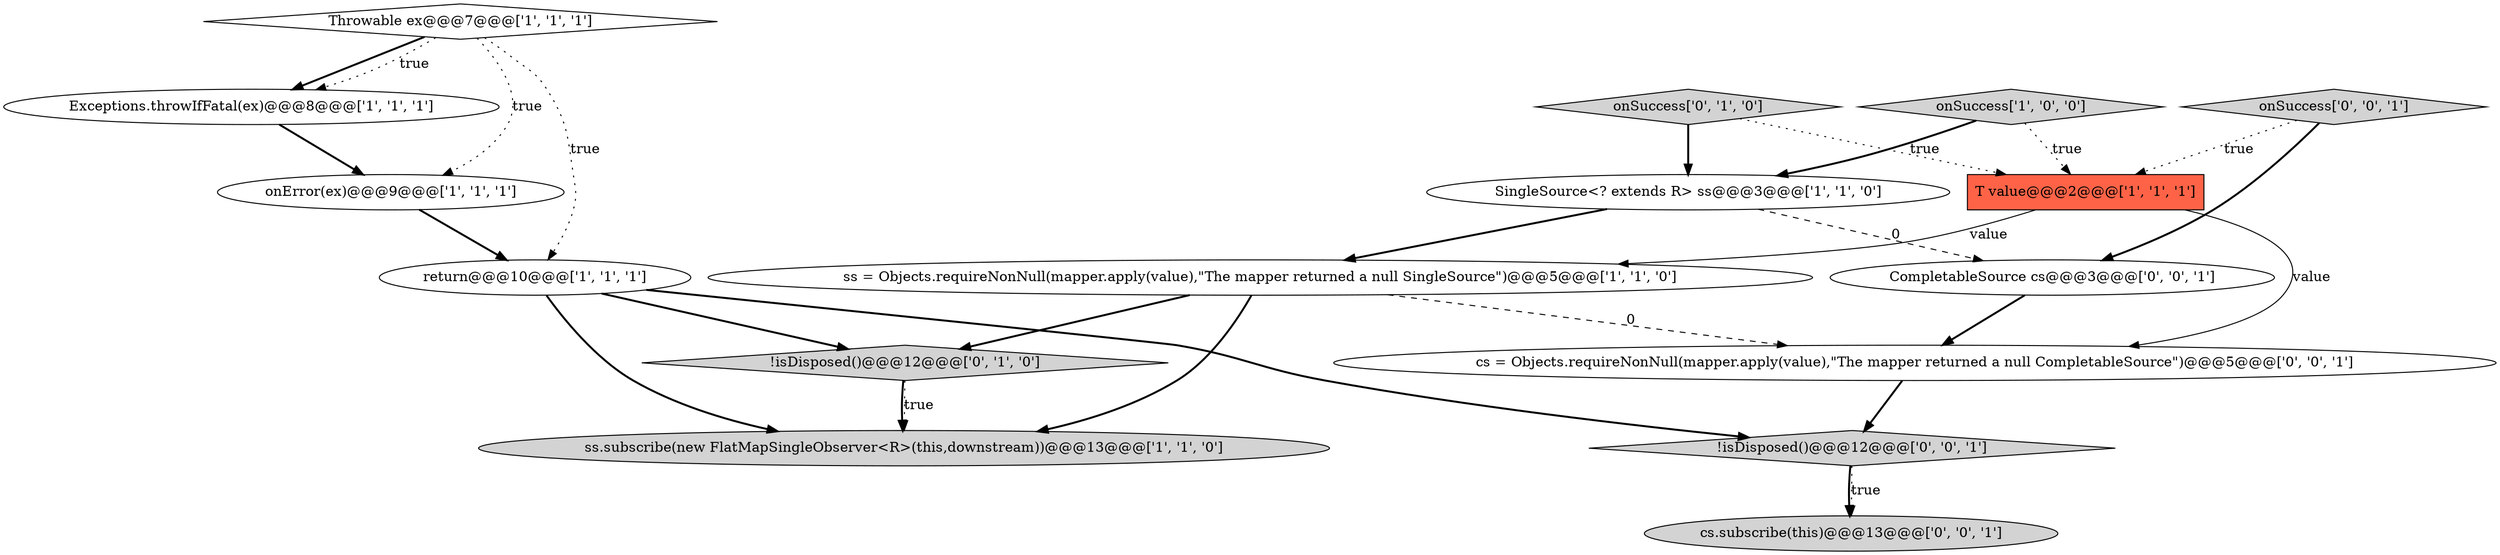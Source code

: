 digraph {
7 [style = filled, label = "SingleSource<? extends R> ss@@@3@@@['1', '1', '0']", fillcolor = white, shape = ellipse image = "AAA0AAABBB1BBB"];
13 [style = filled, label = "cs.subscribe(this)@@@13@@@['0', '0', '1']", fillcolor = lightgray, shape = ellipse image = "AAA0AAABBB3BBB"];
3 [style = filled, label = "T value@@@2@@@['1', '1', '1']", fillcolor = tomato, shape = box image = "AAA0AAABBB1BBB"];
5 [style = filled, label = "Throwable ex@@@7@@@['1', '1', '1']", fillcolor = white, shape = diamond image = "AAA0AAABBB1BBB"];
10 [style = filled, label = "onSuccess['0', '1', '0']", fillcolor = lightgray, shape = diamond image = "AAA0AAABBB2BBB"];
2 [style = filled, label = "Exceptions.throwIfFatal(ex)@@@8@@@['1', '1', '1']", fillcolor = white, shape = ellipse image = "AAA0AAABBB1BBB"];
9 [style = filled, label = "!isDisposed()@@@12@@@['0', '1', '0']", fillcolor = lightgray, shape = diamond image = "AAA1AAABBB2BBB"];
14 [style = filled, label = "CompletableSource cs@@@3@@@['0', '0', '1']", fillcolor = white, shape = ellipse image = "AAA0AAABBB3BBB"];
11 [style = filled, label = "!isDisposed()@@@12@@@['0', '0', '1']", fillcolor = lightgray, shape = diamond image = "AAA0AAABBB3BBB"];
8 [style = filled, label = "onSuccess['1', '0', '0']", fillcolor = lightgray, shape = diamond image = "AAA0AAABBB1BBB"];
0 [style = filled, label = "onError(ex)@@@9@@@['1', '1', '1']", fillcolor = white, shape = ellipse image = "AAA0AAABBB1BBB"];
1 [style = filled, label = "ss = Objects.requireNonNull(mapper.apply(value),\"The mapper returned a null SingleSource\")@@@5@@@['1', '1', '0']", fillcolor = white, shape = ellipse image = "AAA0AAABBB1BBB"];
12 [style = filled, label = "cs = Objects.requireNonNull(mapper.apply(value),\"The mapper returned a null CompletableSource\")@@@5@@@['0', '0', '1']", fillcolor = white, shape = ellipse image = "AAA0AAABBB3BBB"];
4 [style = filled, label = "ss.subscribe(new FlatMapSingleObserver<R>(this,downstream))@@@13@@@['1', '1', '0']", fillcolor = lightgray, shape = ellipse image = "AAA0AAABBB1BBB"];
6 [style = filled, label = "return@@@10@@@['1', '1', '1']", fillcolor = white, shape = ellipse image = "AAA0AAABBB1BBB"];
15 [style = filled, label = "onSuccess['0', '0', '1']", fillcolor = lightgray, shape = diamond image = "AAA0AAABBB3BBB"];
5->2 [style = bold, label=""];
0->6 [style = bold, label=""];
5->0 [style = dotted, label="true"];
1->9 [style = bold, label=""];
10->3 [style = dotted, label="true"];
6->4 [style = bold, label=""];
9->4 [style = bold, label=""];
3->12 [style = solid, label="value"];
6->11 [style = bold, label=""];
14->12 [style = bold, label=""];
6->9 [style = bold, label=""];
3->1 [style = solid, label="value"];
5->6 [style = dotted, label="true"];
10->7 [style = bold, label=""];
15->14 [style = bold, label=""];
9->4 [style = dotted, label="true"];
11->13 [style = bold, label=""];
1->4 [style = bold, label=""];
1->12 [style = dashed, label="0"];
8->7 [style = bold, label=""];
12->11 [style = bold, label=""];
2->0 [style = bold, label=""];
8->3 [style = dotted, label="true"];
7->14 [style = dashed, label="0"];
7->1 [style = bold, label=""];
11->13 [style = dotted, label="true"];
5->2 [style = dotted, label="true"];
15->3 [style = dotted, label="true"];
}
